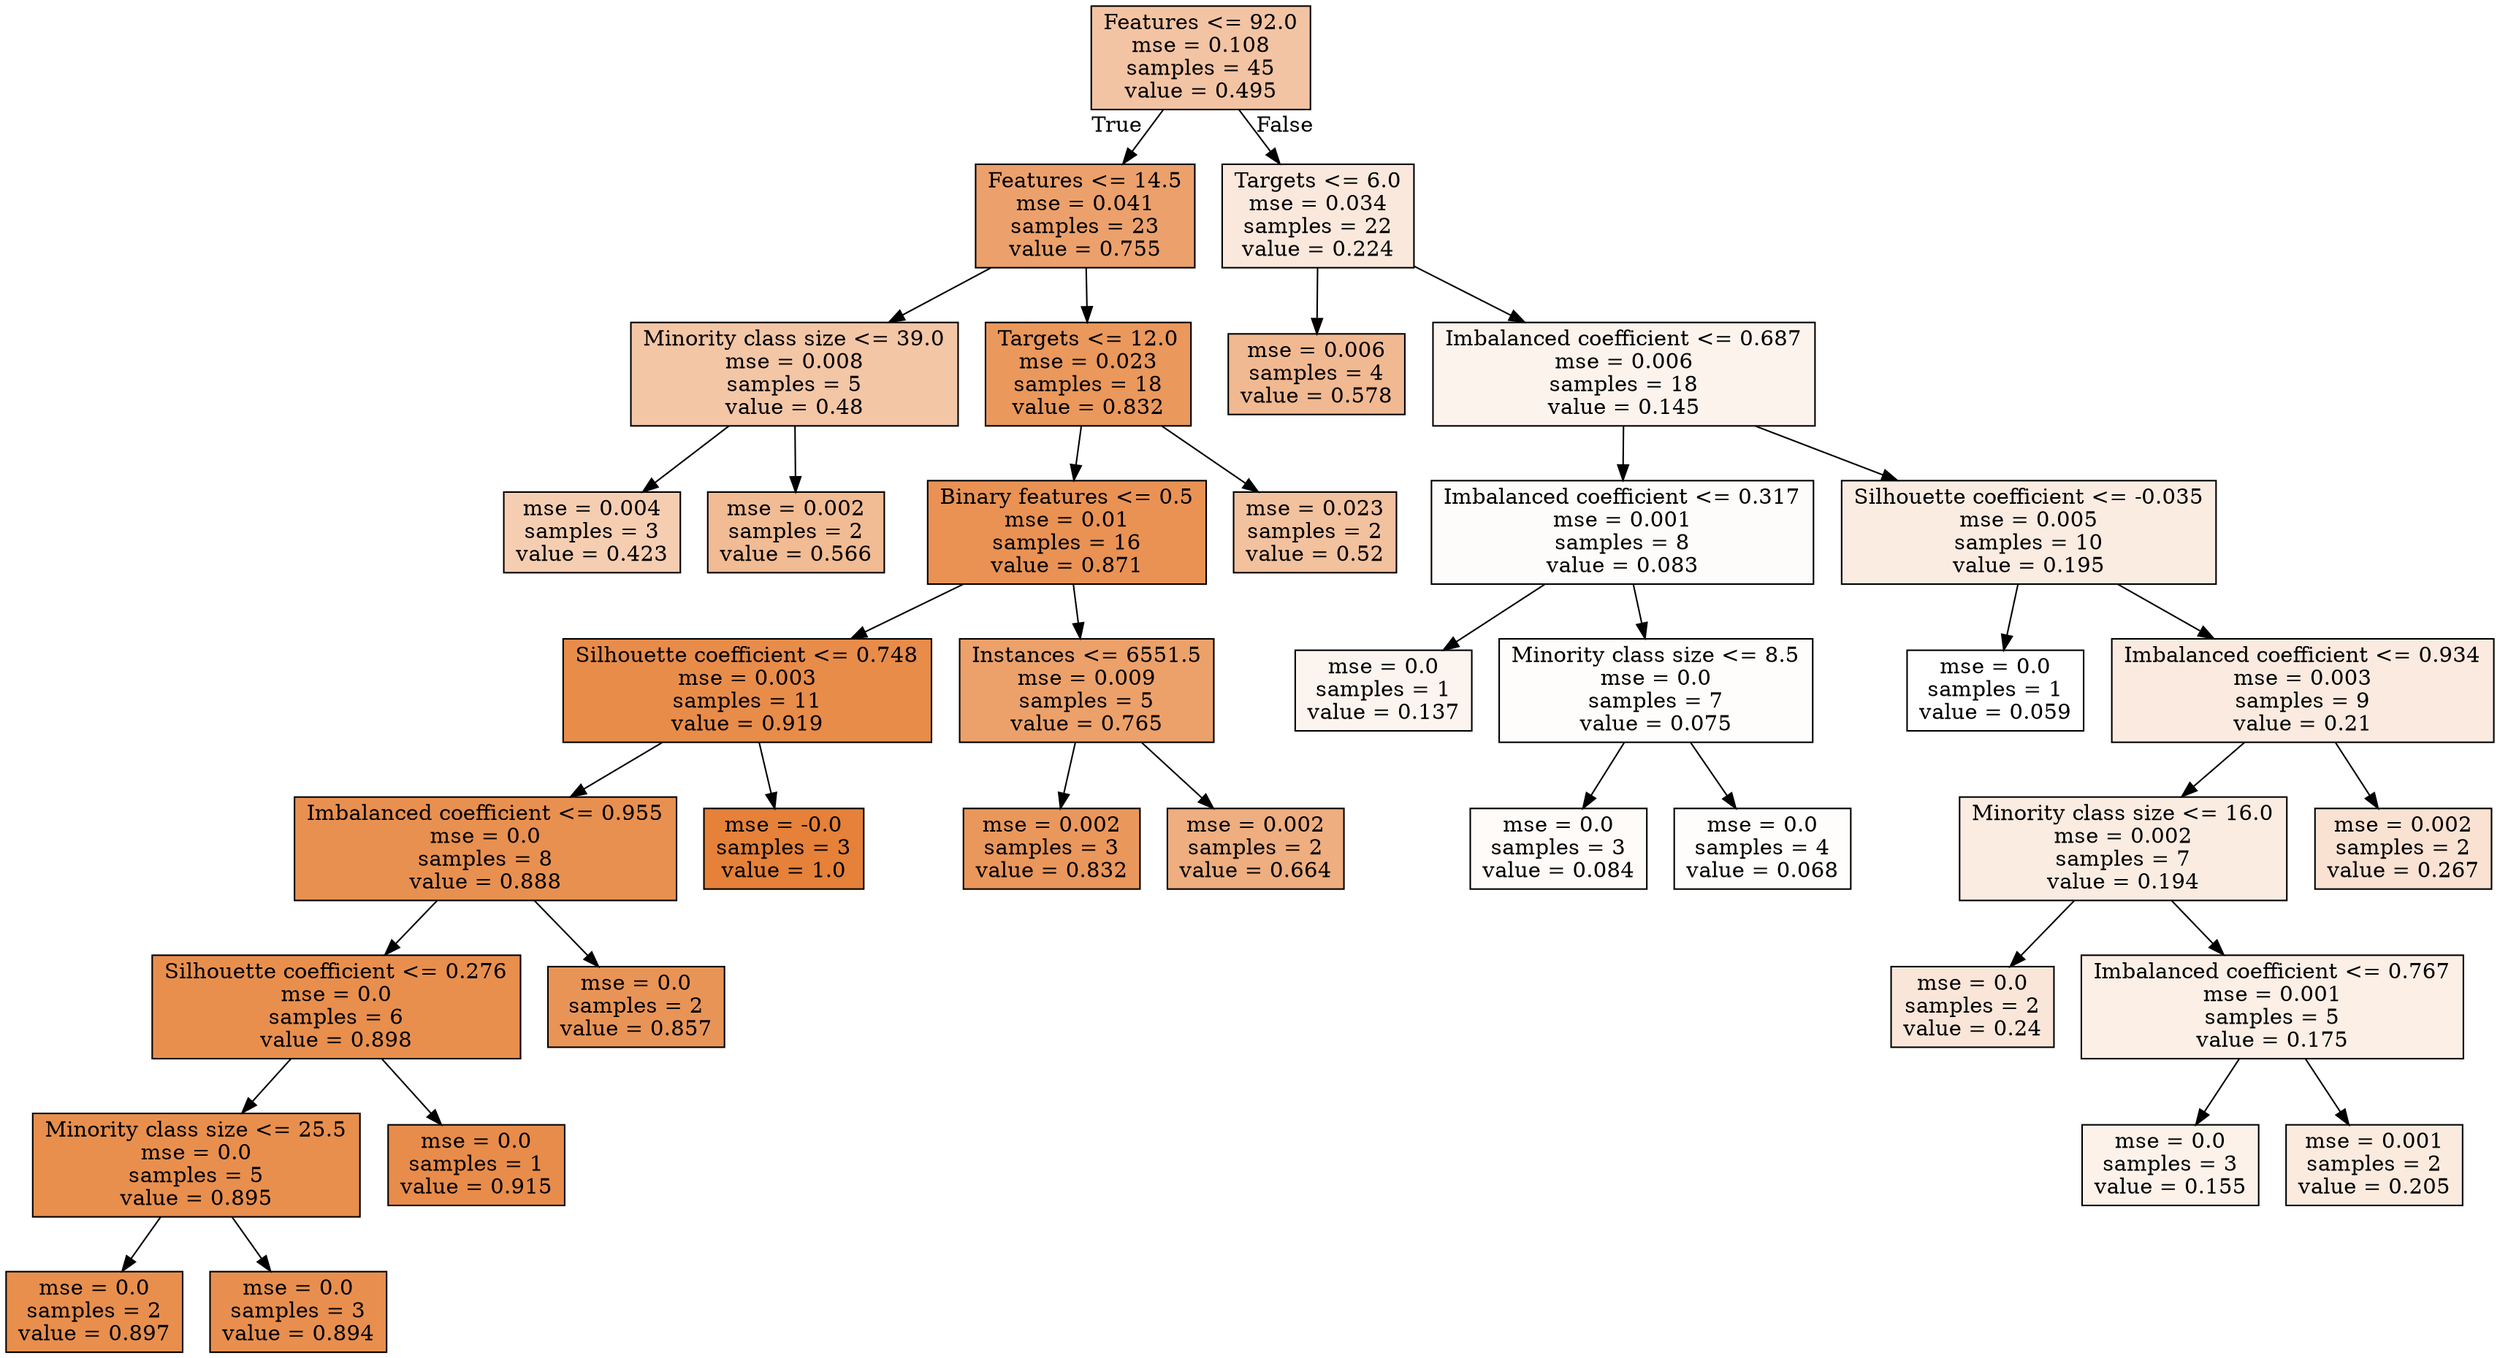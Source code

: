 digraph Tree {
node [shape=box, style="filled", color="black"] ;
0 [label="Features <= 92.0\nmse = 0.108\nsamples = 45\nvalue = 0.495", fillcolor="#e5813976"] ;
1 [label="Features <= 14.5\nmse = 0.041\nsamples = 23\nvalue = 0.755", fillcolor="#e58139bd"] ;
0 -> 1 [labeldistance=2.5, labelangle=45, headlabel="True"] ;
2 [label="Minority class size <= 39.0\nmse = 0.008\nsamples = 5\nvalue = 0.48", fillcolor="#e5813972"] ;
1 -> 2 ;
3 [label="mse = 0.004\nsamples = 3\nvalue = 0.423", fillcolor="#e5813963"] ;
2 -> 3 ;
4 [label="mse = 0.002\nsamples = 2\nvalue = 0.566", fillcolor="#e581398a"] ;
2 -> 4 ;
5 [label="Targets <= 12.0\nmse = 0.023\nsamples = 18\nvalue = 0.832", fillcolor="#e58139d1"] ;
1 -> 5 ;
6 [label="Binary features <= 0.5\nmse = 0.01\nsamples = 16\nvalue = 0.871", fillcolor="#e58139dc"] ;
5 -> 6 ;
7 [label="Silhouette coefficient <= 0.748\nmse = 0.003\nsamples = 11\nvalue = 0.919", fillcolor="#e58139e9"] ;
6 -> 7 ;
8 [label="Imbalanced coefficient <= 0.955\nmse = 0.0\nsamples = 8\nvalue = 0.888", fillcolor="#e58139e1"] ;
7 -> 8 ;
9 [label="Silhouette coefficient <= 0.276\nmse = 0.0\nsamples = 6\nvalue = 0.898", fillcolor="#e58139e3"] ;
8 -> 9 ;
10 [label="Minority class size <= 25.5\nmse = 0.0\nsamples = 5\nvalue = 0.895", fillcolor="#e58139e3"] ;
9 -> 10 ;
11 [label="mse = 0.0\nsamples = 2\nvalue = 0.897", fillcolor="#e58139e3"] ;
10 -> 11 ;
12 [label="mse = 0.0\nsamples = 3\nvalue = 0.894", fillcolor="#e58139e2"] ;
10 -> 12 ;
13 [label="mse = 0.0\nsamples = 1\nvalue = 0.915", fillcolor="#e58139e8"] ;
9 -> 13 ;
14 [label="mse = 0.0\nsamples = 2\nvalue = 0.857", fillcolor="#e58139d8"] ;
8 -> 14 ;
15 [label="mse = -0.0\nsamples = 3\nvalue = 1.0", fillcolor="#e58139ff"] ;
7 -> 15 ;
16 [label="Instances <= 6551.5\nmse = 0.009\nsamples = 5\nvalue = 0.765", fillcolor="#e58139bf"] ;
6 -> 16 ;
17 [label="mse = 0.002\nsamples = 3\nvalue = 0.832", fillcolor="#e58139d2"] ;
16 -> 17 ;
18 [label="mse = 0.002\nsamples = 2\nvalue = 0.664", fillcolor="#e58139a4"] ;
16 -> 18 ;
19 [label="mse = 0.023\nsamples = 2\nvalue = 0.52", fillcolor="#e581397d"] ;
5 -> 19 ;
20 [label="Targets <= 6.0\nmse = 0.034\nsamples = 22\nvalue = 0.224", fillcolor="#e581392d"] ;
0 -> 20 [labeldistance=2.5, labelangle=-45, headlabel="False"] ;
21 [label="mse = 0.006\nsamples = 4\nvalue = 0.578", fillcolor="#e581398d"] ;
20 -> 21 ;
22 [label="Imbalanced coefficient <= 0.687\nmse = 0.006\nsamples = 18\nvalue = 0.145", fillcolor="#e5813917"] ;
20 -> 22 ;
23 [label="Imbalanced coefficient <= 0.317\nmse = 0.001\nsamples = 8\nvalue = 0.083", fillcolor="#e5813906"] ;
22 -> 23 ;
24 [label="mse = 0.0\nsamples = 1\nvalue = 0.137", fillcolor="#e5813915"] ;
23 -> 24 ;
25 [label="Minority class size <= 8.5\nmse = 0.0\nsamples = 7\nvalue = 0.075", fillcolor="#e5813904"] ;
23 -> 25 ;
26 [label="mse = 0.0\nsamples = 3\nvalue = 0.084", fillcolor="#e5813907"] ;
25 -> 26 ;
27 [label="mse = 0.0\nsamples = 4\nvalue = 0.068", fillcolor="#e5813903"] ;
25 -> 27 ;
28 [label="Silhouette coefficient <= -0.035\nmse = 0.005\nsamples = 10\nvalue = 0.195", fillcolor="#e5813925"] ;
22 -> 28 ;
29 [label="mse = 0.0\nsamples = 1\nvalue = 0.059", fillcolor="#e5813900"] ;
28 -> 29 ;
30 [label="Imbalanced coefficient <= 0.934\nmse = 0.003\nsamples = 9\nvalue = 0.21", fillcolor="#e5813929"] ;
28 -> 30 ;
31 [label="Minority class size <= 16.0\nmse = 0.002\nsamples = 7\nvalue = 0.194", fillcolor="#e5813925"] ;
30 -> 31 ;
32 [label="mse = 0.0\nsamples = 2\nvalue = 0.24", fillcolor="#e5813931"] ;
31 -> 32 ;
33 [label="Imbalanced coefficient <= 0.767\nmse = 0.001\nsamples = 5\nvalue = 0.175", fillcolor="#e5813920"] ;
31 -> 33 ;
34 [label="mse = 0.0\nsamples = 3\nvalue = 0.155", fillcolor="#e581391a"] ;
33 -> 34 ;
35 [label="mse = 0.001\nsamples = 2\nvalue = 0.205", fillcolor="#e5813928"] ;
33 -> 35 ;
36 [label="mse = 0.002\nsamples = 2\nvalue = 0.267", fillcolor="#e5813939"] ;
30 -> 36 ;
}